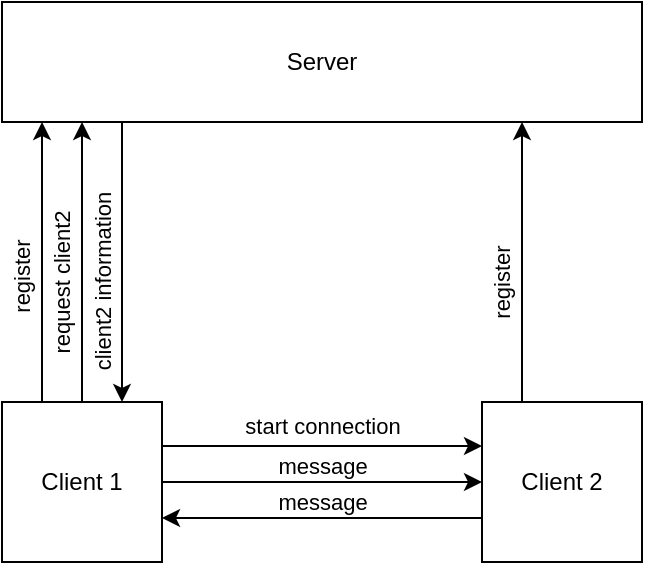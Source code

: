 <mxfile version="21.0.2" type="device"><diagram name="Page-1" id="psVF7La5Vj13sgQnVUsv"><mxGraphModel dx="989" dy="548" grid="1" gridSize="10" guides="1" tooltips="1" connect="1" arrows="1" fold="1" page="1" pageScale="1" pageWidth="850" pageHeight="1100" math="0" shadow="0"><root><mxCell id="0"/><mxCell id="1" parent="0"/><mxCell id="iGzoO28U9CeBgUDZH9nS-6" style="edgeStyle=elbowEdgeStyle;rounded=0;orthogonalLoop=1;jettySize=auto;html=1;" edge="1" parent="1" source="iGzoO28U9CeBgUDZH9nS-2" target="iGzoO28U9CeBgUDZH9nS-4"><mxGeometry relative="1" as="geometry"><Array as="points"><mxPoint x="300" y="150"/></Array></mxGeometry></mxCell><mxCell id="iGzoO28U9CeBgUDZH9nS-7" value="register" style="edgeLabel;html=1;align=center;verticalAlign=middle;resizable=0;points=[];rotation=-90;" vertex="1" connectable="0" parent="iGzoO28U9CeBgUDZH9nS-6"><mxGeometry x="-0.107" y="1" relative="1" as="geometry"><mxPoint x="-9" as="offset"/></mxGeometry></mxCell><mxCell id="iGzoO28U9CeBgUDZH9nS-10" style="edgeStyle=elbowEdgeStyle;rounded=0;orthogonalLoop=1;jettySize=auto;html=1;" edge="1" parent="1" source="iGzoO28U9CeBgUDZH9nS-2" target="iGzoO28U9CeBgUDZH9nS-4"><mxGeometry relative="1" as="geometry"/></mxCell><mxCell id="iGzoO28U9CeBgUDZH9nS-11" value="request client2" style="edgeLabel;html=1;align=center;verticalAlign=middle;resizable=0;points=[];rotation=-90;" vertex="1" connectable="0" parent="iGzoO28U9CeBgUDZH9nS-10"><mxGeometry x="0.237" y="-3" relative="1" as="geometry"><mxPoint x="-13" y="27" as="offset"/></mxGeometry></mxCell><mxCell id="iGzoO28U9CeBgUDZH9nS-14" style="edgeStyle=elbowEdgeStyle;rounded=0;orthogonalLoop=1;jettySize=auto;html=1;" edge="1" parent="1"><mxGeometry relative="1" as="geometry"><mxPoint x="360" y="262" as="sourcePoint"/><mxPoint x="520.0" y="262" as="targetPoint"/></mxGeometry></mxCell><mxCell id="iGzoO28U9CeBgUDZH9nS-15" value="start connection" style="edgeLabel;html=1;align=center;verticalAlign=middle;resizable=0;points=[];" vertex="1" connectable="0" parent="iGzoO28U9CeBgUDZH9nS-14"><mxGeometry x="0.362" y="2" relative="1" as="geometry"><mxPoint x="-29" y="-8" as="offset"/></mxGeometry></mxCell><mxCell id="iGzoO28U9CeBgUDZH9nS-16" style="edgeStyle=orthogonalEdgeStyle;rounded=0;orthogonalLoop=1;jettySize=auto;html=1;" edge="1" parent="1" source="iGzoO28U9CeBgUDZH9nS-2" target="iGzoO28U9CeBgUDZH9nS-3"><mxGeometry relative="1" as="geometry"/></mxCell><mxCell id="iGzoO28U9CeBgUDZH9nS-17" value="message" style="edgeLabel;html=1;align=center;verticalAlign=middle;resizable=0;points=[];" vertex="1" connectable="0" parent="iGzoO28U9CeBgUDZH9nS-16"><mxGeometry x="0.206" y="1" relative="1" as="geometry"><mxPoint x="-17" y="-7" as="offset"/></mxGeometry></mxCell><mxCell id="iGzoO28U9CeBgUDZH9nS-2" value="&lt;div&gt;Client 1&lt;/div&gt;" style="whiteSpace=wrap;html=1;aspect=fixed;" vertex="1" parent="1"><mxGeometry x="280" y="240" width="80" height="80" as="geometry"/></mxCell><mxCell id="iGzoO28U9CeBgUDZH9nS-8" style="edgeStyle=elbowEdgeStyle;rounded=0;orthogonalLoop=1;jettySize=auto;html=1;" edge="1" parent="1" source="iGzoO28U9CeBgUDZH9nS-3" target="iGzoO28U9CeBgUDZH9nS-4"><mxGeometry relative="1" as="geometry"><Array as="points"><mxPoint x="540" y="150"/></Array></mxGeometry></mxCell><mxCell id="iGzoO28U9CeBgUDZH9nS-9" value="register" style="edgeLabel;html=1;align=center;verticalAlign=middle;resizable=0;points=[];rotation=-90;" vertex="1" connectable="0" parent="iGzoO28U9CeBgUDZH9nS-8"><mxGeometry x="0.395" y="1" relative="1" as="geometry"><mxPoint x="-9" y="38" as="offset"/></mxGeometry></mxCell><mxCell id="iGzoO28U9CeBgUDZH9nS-18" style="edgeStyle=elbowEdgeStyle;rounded=0;orthogonalLoop=1;jettySize=auto;html=1;" edge="1" parent="1"><mxGeometry relative="1" as="geometry"><mxPoint x="520.0" y="298" as="sourcePoint"/><mxPoint x="360" y="298" as="targetPoint"/></mxGeometry></mxCell><mxCell id="iGzoO28U9CeBgUDZH9nS-19" value="message" style="edgeLabel;html=1;align=center;verticalAlign=middle;resizable=0;points=[];" vertex="1" connectable="0" parent="iGzoO28U9CeBgUDZH9nS-18"><mxGeometry x="0.414" y="1" relative="1" as="geometry"><mxPoint x="33" y="-9" as="offset"/></mxGeometry></mxCell><mxCell id="iGzoO28U9CeBgUDZH9nS-3" value="Client 2" style="whiteSpace=wrap;html=1;aspect=fixed;" vertex="1" parent="1"><mxGeometry x="520" y="240" width="80" height="80" as="geometry"/></mxCell><mxCell id="iGzoO28U9CeBgUDZH9nS-12" style="edgeStyle=elbowEdgeStyle;rounded=0;orthogonalLoop=1;jettySize=auto;html=1;" edge="1" parent="1" source="iGzoO28U9CeBgUDZH9nS-4" target="iGzoO28U9CeBgUDZH9nS-2"><mxGeometry relative="1" as="geometry"><Array as="points"><mxPoint x="340" y="130"/><mxPoint x="340" y="110"/></Array></mxGeometry></mxCell><mxCell id="iGzoO28U9CeBgUDZH9nS-13" value="client2 information" style="edgeLabel;html=1;align=center;verticalAlign=middle;resizable=0;points=[];rotation=-90;" vertex="1" connectable="0" parent="iGzoO28U9CeBgUDZH9nS-12"><mxGeometry x="-0.297" y="3" relative="1" as="geometry"><mxPoint x="-13" y="31" as="offset"/></mxGeometry></mxCell><mxCell id="iGzoO28U9CeBgUDZH9nS-4" value="Server" style="rounded=0;whiteSpace=wrap;html=1;" vertex="1" parent="1"><mxGeometry x="280" y="40" width="320" height="60" as="geometry"/></mxCell></root></mxGraphModel></diagram></mxfile>